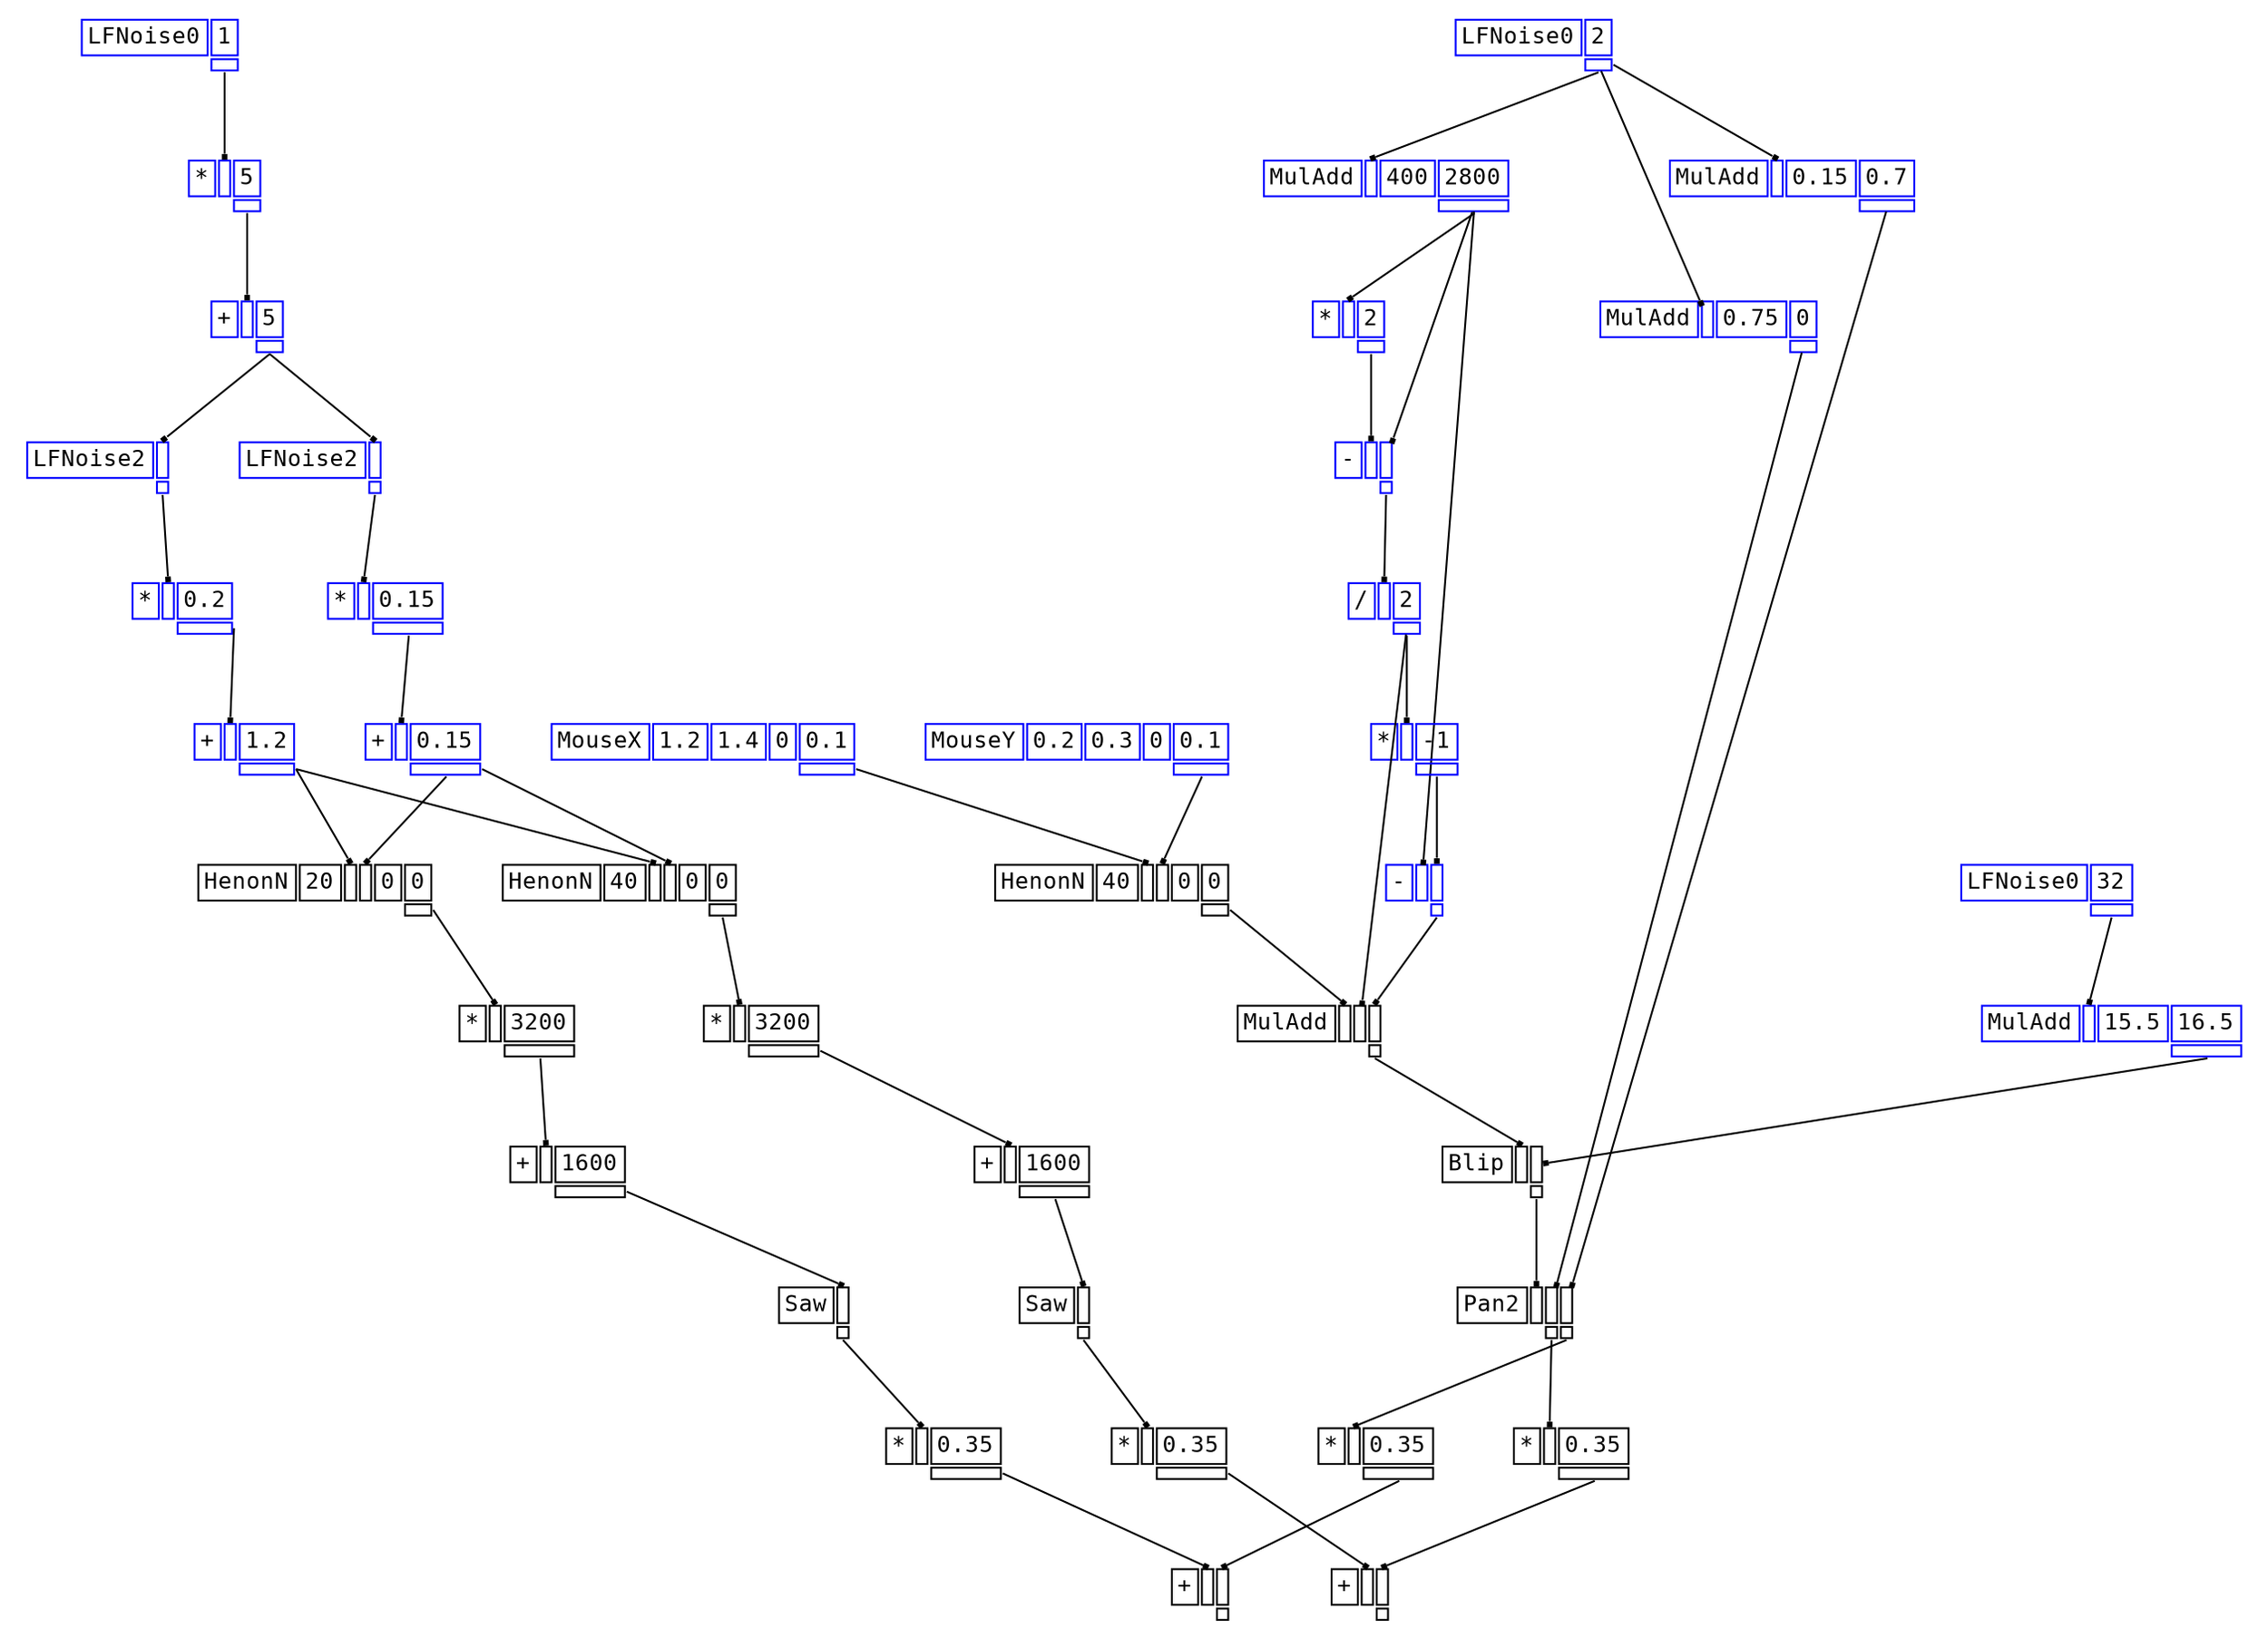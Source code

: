 digraph Anonymous {
graph [splines=false];
node [fontsize=12,fontname="Courier"];
edge [arrowhead=box,arrowsize=0.25];
u_2[shape="plaintext",color="blue",label=<<TABLE BORDER="0" CELLBORDER="1"><TR><TD>LFNoise0</TD><TD ID="u_2:K_0">1</TD></TR><TR><TD BORDER="0"></TD><TD PORT="o_0" ID="u_2:o_0"></TD></TR></TABLE>>];
u_4[shape="plaintext",color="blue",label=<<TABLE BORDER="0" CELLBORDER="1"><TR><TD>*</TD><TD PORT="i_0" ID="u_4:i_0"></TD><TD ID="u_4:K_1">5</TD></TR><TR><TD BORDER="0"></TD><TD BORDER="0"></TD><TD PORT="o_0" ID="u_4:o_0"></TD></TR></TABLE>>];
u_5[shape="plaintext",color="blue",label=<<TABLE BORDER="0" CELLBORDER="1"><TR><TD>+</TD><TD PORT="i_0" ID="u_5:i_0"></TD><TD ID="u_5:K_1">5</TD></TR><TR><TD BORDER="0"></TD><TD BORDER="0"></TD><TD PORT="o_0" ID="u_5:o_0"></TD></TR></TABLE>>];
u_6[shape="plaintext",color="blue",label=<<TABLE BORDER="0" CELLBORDER="1"><TR><TD>LFNoise2</TD><TD PORT="i_0" ID="u_6:i_0"></TD></TR><TR><TD BORDER="0"></TD><TD PORT="o_0" ID="u_6:o_0"></TD></TR></TABLE>>];
u_8[shape="plaintext",color="blue",label=<<TABLE BORDER="0" CELLBORDER="1"><TR><TD>*</TD><TD PORT="i_0" ID="u_8:i_0"></TD><TD ID="u_8:K_1">0.2</TD></TR><TR><TD BORDER="0"></TD><TD BORDER="0"></TD><TD PORT="o_0" ID="u_8:o_0"></TD></TR></TABLE>>];
u_10[shape="plaintext",color="blue",label=<<TABLE BORDER="0" CELLBORDER="1"><TR><TD>+</TD><TD PORT="i_0" ID="u_10:i_0"></TD><TD ID="u_10:K_1">1.2</TD></TR><TR><TD BORDER="0"></TD><TD BORDER="0"></TD><TD PORT="o_0" ID="u_10:o_0"></TD></TR></TABLE>>];
u_11[shape="plaintext",color="blue",label=<<TABLE BORDER="0" CELLBORDER="1"><TR><TD>LFNoise2</TD><TD PORT="i_0" ID="u_11:i_0"></TD></TR><TR><TD BORDER="0"></TD><TD PORT="o_0" ID="u_11:o_0"></TD></TR></TABLE>>];
u_13[shape="plaintext",color="blue",label=<<TABLE BORDER="0" CELLBORDER="1"><TR><TD>*</TD><TD PORT="i_0" ID="u_13:i_0"></TD><TD ID="u_13:K_1">0.15</TD></TR><TR><TD BORDER="0"></TD><TD BORDER="0"></TD><TD PORT="o_0" ID="u_13:o_0"></TD></TR></TABLE>>];
u_14[shape="plaintext",color="blue",label=<<TABLE BORDER="0" CELLBORDER="1"><TR><TD>+</TD><TD PORT="i_0" ID="u_14:i_0"></TD><TD ID="u_14:K_1">0.15</TD></TR><TR><TD BORDER="0"></TD><TD BORDER="0"></TD><TD PORT="o_0" ID="u_14:o_0"></TD></TR></TABLE>>];
u_16[shape="plaintext",color="black",label=<<TABLE BORDER="0" CELLBORDER="1"><TR><TD>HenonN</TD><TD ID="u_16:K_0">20</TD><TD PORT="i_1" ID="u_16:i_1"></TD><TD PORT="i_2" ID="u_16:i_2"></TD><TD ID="u_16:K_3">0</TD><TD ID="u_16:K_4">0</TD></TR><TR><TD BORDER="0"></TD><TD BORDER="0"></TD><TD BORDER="0"></TD><TD BORDER="0"></TD><TD BORDER="0"></TD><TD PORT="o_0" ID="u_16:o_0"></TD></TR></TABLE>>];
u_18[shape="plaintext",color="black",label=<<TABLE BORDER="0" CELLBORDER="1"><TR><TD>*</TD><TD PORT="i_0" ID="u_18:i_0"></TD><TD ID="u_18:K_1">3200</TD></TR><TR><TD BORDER="0"></TD><TD BORDER="0"></TD><TD PORT="o_0" ID="u_18:o_0"></TD></TR></TABLE>>];
u_20[shape="plaintext",color="black",label=<<TABLE BORDER="0" CELLBORDER="1"><TR><TD>+</TD><TD PORT="i_0" ID="u_20:i_0"></TD><TD ID="u_20:K_1">1600</TD></TR><TR><TD BORDER="0"></TD><TD BORDER="0"></TD><TD PORT="o_0" ID="u_20:o_0"></TD></TR></TABLE>>];
u_21[shape="plaintext",color="black",label=<<TABLE BORDER="0" CELLBORDER="1"><TR><TD>Saw</TD><TD PORT="i_0" ID="u_21:i_0"></TD></TR><TR><TD BORDER="0"></TD><TD PORT="o_0" ID="u_21:o_0"></TD></TR></TABLE>>];
u_23[shape="plaintext",color="black",label=<<TABLE BORDER="0" CELLBORDER="1"><TR><TD>*</TD><TD PORT="i_0" ID="u_23:i_0"></TD><TD ID="u_23:K_1">0.35</TD></TR><TR><TD BORDER="0"></TD><TD BORDER="0"></TD><TD PORT="o_0" ID="u_23:o_0"></TD></TR></TABLE>>];
u_27[shape="plaintext",color="blue",label=<<TABLE BORDER="0" CELLBORDER="1"><TR><TD>MouseX</TD><TD ID="u_27:K_0">1.2</TD><TD ID="u_27:K_1">1.4</TD><TD ID="u_27:K_2">0</TD><TD ID="u_27:K_3">0.1</TD></TR><TR><TD BORDER="0"></TD><TD BORDER="0"></TD><TD BORDER="0"></TD><TD BORDER="0"></TD><TD PORT="o_0" ID="u_27:o_0"></TD></TR></TABLE>>];
u_29[shape="plaintext",color="blue",label=<<TABLE BORDER="0" CELLBORDER="1"><TR><TD>MouseY</TD><TD ID="u_29:K_0">0.2</TD><TD ID="u_29:K_1">0.3</TD><TD ID="u_29:K_2">0</TD><TD ID="u_29:K_3">0.1</TD></TR><TR><TD BORDER="0"></TD><TD BORDER="0"></TD><TD BORDER="0"></TD><TD BORDER="0"></TD><TD PORT="o_0" ID="u_29:o_0"></TD></TR></TABLE>>];
u_30[shape="plaintext",color="black",label=<<TABLE BORDER="0" CELLBORDER="1"><TR><TD>HenonN</TD><TD ID="u_30:K_0">40</TD><TD PORT="i_1" ID="u_30:i_1"></TD><TD PORT="i_2" ID="u_30:i_2"></TD><TD ID="u_30:K_3">0</TD><TD ID="u_30:K_4">0</TD></TR><TR><TD BORDER="0"></TD><TD BORDER="0"></TD><TD BORDER="0"></TD><TD BORDER="0"></TD><TD BORDER="0"></TD><TD PORT="o_0" ID="u_30:o_0"></TD></TR></TABLE>>];
u_32[shape="plaintext",color="blue",label=<<TABLE BORDER="0" CELLBORDER="1"><TR><TD>LFNoise0</TD><TD ID="u_32:K_0">2</TD></TR><TR><TD BORDER="0"></TD><TD PORT="o_0" ID="u_32:o_0"></TD></TR></TABLE>>];
u_35[shape="plaintext",color="blue",label=<<TABLE BORDER="0" CELLBORDER="1"><TR><TD>MulAdd</TD><TD PORT="i_0" ID="u_35:i_0"></TD><TD ID="u_35:K_1">400</TD><TD ID="u_35:K_2">2800</TD></TR><TR><TD BORDER="0"></TD><TD BORDER="0"></TD><TD BORDER="0"></TD><TD PORT="o_0" ID="u_35:o_0"></TD></TR></TABLE>>];
u_36[shape="plaintext",color="blue",label=<<TABLE BORDER="0" CELLBORDER="1"><TR><TD>*</TD><TD PORT="i_0" ID="u_36:i_0"></TD><TD ID="u_36:K_1">2</TD></TR><TR><TD BORDER="0"></TD><TD BORDER="0"></TD><TD PORT="o_0" ID="u_36:o_0"></TD></TR></TABLE>>];
u_37[shape="plaintext",color="blue",label=<<TABLE BORDER="0" CELLBORDER="1"><TR><TD>-</TD><TD PORT="i_0" ID="u_37:i_0"></TD><TD PORT="i_1" ID="u_37:i_1"></TD></TR><TR><TD BORDER="0"></TD><TD BORDER="0"></TD><TD PORT="o_0" ID="u_37:o_0"></TD></TR></TABLE>>];
u_38[shape="plaintext",color="blue",label=<<TABLE BORDER="0" CELLBORDER="1"><TR><TD>/</TD><TD PORT="i_0" ID="u_38:i_0"></TD><TD ID="u_38:K_1">2</TD></TR><TR><TD BORDER="0"></TD><TD BORDER="0"></TD><TD PORT="o_0" ID="u_38:o_0"></TD></TR></TABLE>>];
u_40[shape="plaintext",color="blue",label=<<TABLE BORDER="0" CELLBORDER="1"><TR><TD>*</TD><TD PORT="i_0" ID="u_40:i_0"></TD><TD ID="u_40:K_1">-1</TD></TR><TR><TD BORDER="0"></TD><TD BORDER="0"></TD><TD PORT="o_0" ID="u_40:o_0"></TD></TR></TABLE>>];
u_41[shape="plaintext",color="blue",label=<<TABLE BORDER="0" CELLBORDER="1"><TR><TD>-</TD><TD PORT="i_0" ID="u_41:i_0"></TD><TD PORT="i_1" ID="u_41:i_1"></TD></TR><TR><TD BORDER="0"></TD><TD BORDER="0"></TD><TD PORT="o_0" ID="u_41:o_0"></TD></TR></TABLE>>];
u_42[shape="plaintext",color="black",label=<<TABLE BORDER="0" CELLBORDER="1"><TR><TD>MulAdd</TD><TD PORT="i_0" ID="u_42:i_0"></TD><TD PORT="i_1" ID="u_42:i_1"></TD><TD PORT="i_2" ID="u_42:i_2"></TD></TR><TR><TD BORDER="0"></TD><TD BORDER="0"></TD><TD BORDER="0"></TD><TD PORT="o_0" ID="u_42:o_0"></TD></TR></TABLE>>];
u_44[shape="plaintext",color="blue",label=<<TABLE BORDER="0" CELLBORDER="1"><TR><TD>LFNoise0</TD><TD ID="u_44:K_0">32</TD></TR><TR><TD BORDER="0"></TD><TD PORT="o_0" ID="u_44:o_0"></TD></TR></TABLE>>];
u_47[shape="plaintext",color="blue",label=<<TABLE BORDER="0" CELLBORDER="1"><TR><TD>MulAdd</TD><TD PORT="i_0" ID="u_47:i_0"></TD><TD ID="u_47:K_1">15.5</TD><TD ID="u_47:K_2">16.5</TD></TR><TR><TD BORDER="0"></TD><TD BORDER="0"></TD><TD BORDER="0"></TD><TD PORT="o_0" ID="u_47:o_0"></TD></TR></TABLE>>];
u_48[shape="plaintext",color="black",label=<<TABLE BORDER="0" CELLBORDER="1"><TR><TD>Blip</TD><TD PORT="i_0" ID="u_48:i_0"></TD><TD PORT="i_1" ID="u_48:i_1"></TD></TR><TR><TD BORDER="0"></TD><TD BORDER="0"></TD><TD PORT="o_0" ID="u_48:o_0"></TD></TR></TABLE>>];
u_50[shape="plaintext",color="blue",label=<<TABLE BORDER="0" CELLBORDER="1"><TR><TD>MulAdd</TD><TD PORT="i_0" ID="u_50:i_0"></TD><TD ID="u_50:K_1">0.75</TD><TD ID="u_50:K_2">0</TD></TR><TR><TD BORDER="0"></TD><TD BORDER="0"></TD><TD BORDER="0"></TD><TD PORT="o_0" ID="u_50:o_0"></TD></TR></TABLE>>];
u_53[shape="plaintext",color="blue",label=<<TABLE BORDER="0" CELLBORDER="1"><TR><TD>MulAdd</TD><TD PORT="i_0" ID="u_53:i_0"></TD><TD ID="u_53:K_1">0.15</TD><TD ID="u_53:K_2">0.7</TD></TR><TR><TD BORDER="0"></TD><TD BORDER="0"></TD><TD BORDER="0"></TD><TD PORT="o_0" ID="u_53:o_0"></TD></TR></TABLE>>];
u_54[shape="plaintext",color="black",label=<<TABLE BORDER="0" CELLBORDER="1"><TR><TD>Pan2</TD><TD PORT="i_0" ID="u_54:i_0"></TD><TD PORT="i_1" ID="u_54:i_1"></TD><TD PORT="i_2" ID="u_54:i_2"></TD></TR><TR><TD BORDER="0"></TD><TD BORDER="0"></TD><TD PORT="o_0" ID="u_54:o_0"></TD><TD PORT="o_1" ID="u_54:o_1"></TD></TR></TABLE>>];
u_56[shape="plaintext",color="black",label=<<TABLE BORDER="0" CELLBORDER="1"><TR><TD>*</TD><TD PORT="i_0" ID="u_56:i_0"></TD><TD ID="u_56:K_1">0.35</TD></TR><TR><TD BORDER="0"></TD><TD BORDER="0"></TD><TD PORT="o_0" ID="u_56:o_0"></TD></TR></TABLE>>];
u_57[shape="plaintext",color="black",label=<<TABLE BORDER="0" CELLBORDER="1"><TR><TD>+</TD><TD PORT="i_0" ID="u_57:i_0"></TD><TD PORT="i_1" ID="u_57:i_1"></TD></TR><TR><TD BORDER="0"></TD><TD BORDER="0"></TD><TD PORT="o_0" ID="u_57:o_0"></TD></TR></TABLE>>];
u_58[shape="plaintext",color="black",label=<<TABLE BORDER="0" CELLBORDER="1"><TR><TD>HenonN</TD><TD ID="u_58:K_0">40</TD><TD PORT="i_1" ID="u_58:i_1"></TD><TD PORT="i_2" ID="u_58:i_2"></TD><TD ID="u_58:K_3">0</TD><TD ID="u_58:K_4">0</TD></TR><TR><TD BORDER="0"></TD><TD BORDER="0"></TD><TD BORDER="0"></TD><TD BORDER="0"></TD><TD BORDER="0"></TD><TD PORT="o_0" ID="u_58:o_0"></TD></TR></TABLE>>];
u_59[shape="plaintext",color="black",label=<<TABLE BORDER="0" CELLBORDER="1"><TR><TD>*</TD><TD PORT="i_0" ID="u_59:i_0"></TD><TD ID="u_59:K_1">3200</TD></TR><TR><TD BORDER="0"></TD><TD BORDER="0"></TD><TD PORT="o_0" ID="u_59:o_0"></TD></TR></TABLE>>];
u_60[shape="plaintext",color="black",label=<<TABLE BORDER="0" CELLBORDER="1"><TR><TD>+</TD><TD PORT="i_0" ID="u_60:i_0"></TD><TD ID="u_60:K_1">1600</TD></TR><TR><TD BORDER="0"></TD><TD BORDER="0"></TD><TD PORT="o_0" ID="u_60:o_0"></TD></TR></TABLE>>];
u_61[shape="plaintext",color="black",label=<<TABLE BORDER="0" CELLBORDER="1"><TR><TD>Saw</TD><TD PORT="i_0" ID="u_61:i_0"></TD></TR><TR><TD BORDER="0"></TD><TD PORT="o_0" ID="u_61:o_0"></TD></TR></TABLE>>];
u_62[shape="plaintext",color="black",label=<<TABLE BORDER="0" CELLBORDER="1"><TR><TD>*</TD><TD PORT="i_0" ID="u_62:i_0"></TD><TD ID="u_62:K_1">0.35</TD></TR><TR><TD BORDER="0"></TD><TD BORDER="0"></TD><TD PORT="o_0" ID="u_62:o_0"></TD></TR></TABLE>>];
u_64[shape="plaintext",color="black",label=<<TABLE BORDER="0" CELLBORDER="1"><TR><TD>*</TD><TD PORT="i_0" ID="u_64:i_0"></TD><TD ID="u_64:K_1">0.35</TD></TR><TR><TD BORDER="0"></TD><TD BORDER="0"></TD><TD PORT="o_0" ID="u_64:o_0"></TD></TR></TABLE>>];
u_65[shape="plaintext",color="black",label=<<TABLE BORDER="0" CELLBORDER="1"><TR><TD>+</TD><TD PORT="i_0" ID="u_65:i_0"></TD><TD PORT="i_1" ID="u_65:i_1"></TD></TR><TR><TD BORDER="0"></TD><TD BORDER="0"></TD><TD PORT="o_0" ID="u_65:o_0"></TD></TR></TABLE>>];
u_2:o_0 -> u_4:i_0;
u_4:o_0 -> u_5:i_0;
u_5:o_0 -> u_6:i_0;
u_6:o_0 -> u_8:i_0;
u_8:o_0 -> u_10:i_0;
u_5:o_0 -> u_11:i_0;
u_11:o_0 -> u_13:i_0;
u_13:o_0 -> u_14:i_0;
u_10:o_0 -> u_16:i_1;
u_14:o_0 -> u_16:i_2;
u_16:o_0 -> u_18:i_0;
u_18:o_0 -> u_20:i_0;
u_20:o_0 -> u_21:i_0;
u_21:o_0 -> u_23:i_0;
u_27:o_0 -> u_30:i_1;
u_29:o_0 -> u_30:i_2;
u_32:o_0 -> u_35:i_0;
u_35:o_0 -> u_36:i_0;
u_36:o_0 -> u_37:i_0;
u_35:o_0 -> u_37:i_1;
u_37:o_0 -> u_38:i_0;
u_38:o_0 -> u_40:i_0;
u_35:o_0 -> u_41:i_0;
u_40:o_0 -> u_41:i_1;
u_30:o_0 -> u_42:i_0;
u_38:o_0 -> u_42:i_1;
u_41:o_0 -> u_42:i_2;
u_44:o_0 -> u_47:i_0;
u_42:o_0 -> u_48:i_0;
u_47:o_0 -> u_48:i_1;
u_32:o_0 -> u_50:i_0;
u_32:o_0 -> u_53:i_0;
u_48:o_0 -> u_54:i_0;
u_50:o_0 -> u_54:i_1;
u_53:o_0 -> u_54:i_2;
u_54:o_1 -> u_56:i_0;
u_23:o_0 -> u_57:i_0;
u_56:o_0 -> u_57:i_1;
u_10:o_0 -> u_58:i_1;
u_14:o_0 -> u_58:i_2;
u_58:o_0 -> u_59:i_0;
u_59:o_0 -> u_60:i_0;
u_60:o_0 -> u_61:i_0;
u_61:o_0 -> u_62:i_0;
u_54:o_0 -> u_64:i_0;
u_62:o_0 -> u_65:i_0;
u_64:o_0 -> u_65:i_1;
}
